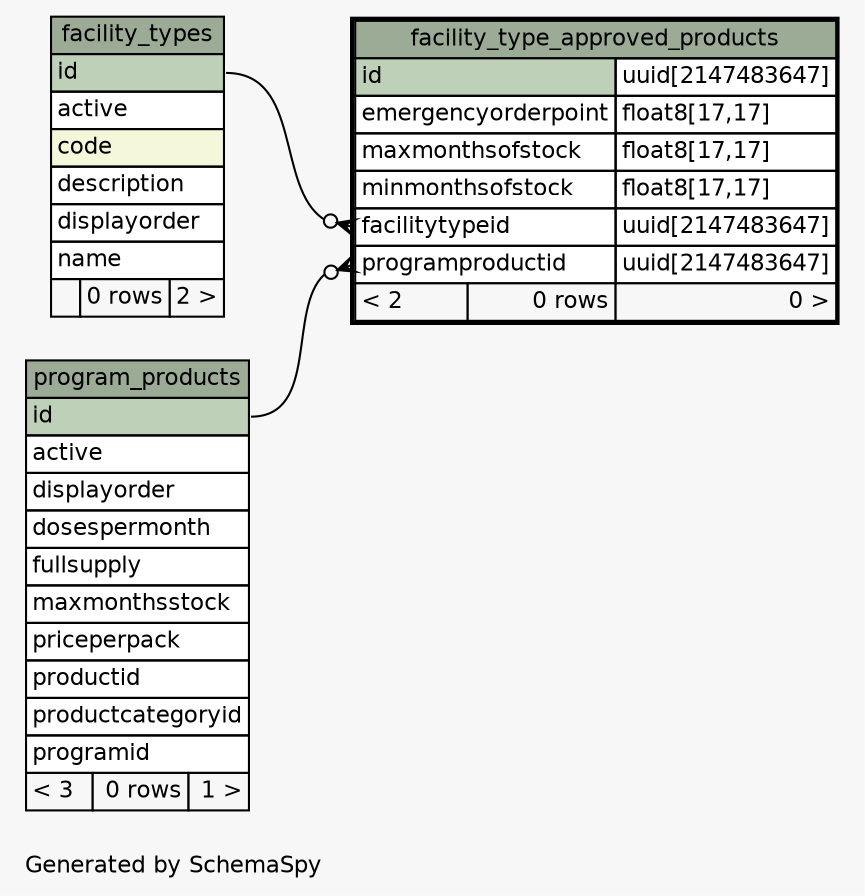 // dot 2.38.0 on Linux 4.1.17-22.30.amzn1.x86_64
// SchemaSpy rev 590
digraph "oneDegreeRelationshipsDiagram" {
  graph [
    rankdir="RL"
    bgcolor="#f7f7f7"
    label="\nGenerated by SchemaSpy"
    labeljust="l"
    nodesep="0.18"
    ranksep="0.46"
    fontname="Helvetica"
    fontsize="11"
  ];
  node [
    fontname="Helvetica"
    fontsize="11"
    shape="plaintext"
  ];
  edge [
    arrowsize="0.8"
  ];
  "facility_type_approved_products":"facilitytypeid":w -> "facility_types":"id":e [arrowhead=none dir=back arrowtail=crowodot];
  "facility_type_approved_products":"programproductid":w -> "program_products":"id":e [arrowhead=none dir=back arrowtail=crowodot];
  "facility_type_approved_products" [
    label=<
    <TABLE BORDER="2" CELLBORDER="1" CELLSPACING="0" BGCOLOR="#ffffff">
      <TR><TD COLSPAN="3" BGCOLOR="#9bab96" ALIGN="CENTER">facility_type_approved_products</TD></TR>
      <TR><TD PORT="id" COLSPAN="2" BGCOLOR="#bed1b8" ALIGN="LEFT">id</TD><TD PORT="id.type" ALIGN="LEFT">uuid[2147483647]</TD></TR>
      <TR><TD PORT="emergencyorderpoint" COLSPAN="2" ALIGN="LEFT">emergencyorderpoint</TD><TD PORT="emergencyorderpoint.type" ALIGN="LEFT">float8[17,17]</TD></TR>
      <TR><TD PORT="maxmonthsofstock" COLSPAN="2" ALIGN="LEFT">maxmonthsofstock</TD><TD PORT="maxmonthsofstock.type" ALIGN="LEFT">float8[17,17]</TD></TR>
      <TR><TD PORT="minmonthsofstock" COLSPAN="2" ALIGN="LEFT">minmonthsofstock</TD><TD PORT="minmonthsofstock.type" ALIGN="LEFT">float8[17,17]</TD></TR>
      <TR><TD PORT="facilitytypeid" COLSPAN="2" ALIGN="LEFT">facilitytypeid</TD><TD PORT="facilitytypeid.type" ALIGN="LEFT">uuid[2147483647]</TD></TR>
      <TR><TD PORT="programproductid" COLSPAN="2" ALIGN="LEFT">programproductid</TD><TD PORT="programproductid.type" ALIGN="LEFT">uuid[2147483647]</TD></TR>
      <TR><TD ALIGN="LEFT" BGCOLOR="#f7f7f7">&lt; 2</TD><TD ALIGN="RIGHT" BGCOLOR="#f7f7f7">0 rows</TD><TD ALIGN="RIGHT" BGCOLOR="#f7f7f7">0 &gt;</TD></TR>
    </TABLE>>
    URL="facility_type_approved_products.html"
    tooltip="facility_type_approved_products"
  ];
  "facility_types" [
    label=<
    <TABLE BORDER="0" CELLBORDER="1" CELLSPACING="0" BGCOLOR="#ffffff">
      <TR><TD COLSPAN="3" BGCOLOR="#9bab96" ALIGN="CENTER">facility_types</TD></TR>
      <TR><TD PORT="id" COLSPAN="3" BGCOLOR="#bed1b8" ALIGN="LEFT">id</TD></TR>
      <TR><TD PORT="active" COLSPAN="3" ALIGN="LEFT">active</TD></TR>
      <TR><TD PORT="code" COLSPAN="3" BGCOLOR="#f4f7da" ALIGN="LEFT">code</TD></TR>
      <TR><TD PORT="description" COLSPAN="3" ALIGN="LEFT">description</TD></TR>
      <TR><TD PORT="displayorder" COLSPAN="3" ALIGN="LEFT">displayorder</TD></TR>
      <TR><TD PORT="name" COLSPAN="3" ALIGN="LEFT">name</TD></TR>
      <TR><TD ALIGN="LEFT" BGCOLOR="#f7f7f7">  </TD><TD ALIGN="RIGHT" BGCOLOR="#f7f7f7">0 rows</TD><TD ALIGN="RIGHT" BGCOLOR="#f7f7f7">2 &gt;</TD></TR>
    </TABLE>>
    URL="facility_types.html"
    tooltip="facility_types"
  ];
  "program_products" [
    label=<
    <TABLE BORDER="0" CELLBORDER="1" CELLSPACING="0" BGCOLOR="#ffffff">
      <TR><TD COLSPAN="3" BGCOLOR="#9bab96" ALIGN="CENTER">program_products</TD></TR>
      <TR><TD PORT="id" COLSPAN="3" BGCOLOR="#bed1b8" ALIGN="LEFT">id</TD></TR>
      <TR><TD PORT="active" COLSPAN="3" ALIGN="LEFT">active</TD></TR>
      <TR><TD PORT="displayorder" COLSPAN="3" ALIGN="LEFT">displayorder</TD></TR>
      <TR><TD PORT="dosespermonth" COLSPAN="3" ALIGN="LEFT">dosespermonth</TD></TR>
      <TR><TD PORT="fullsupply" COLSPAN="3" ALIGN="LEFT">fullsupply</TD></TR>
      <TR><TD PORT="maxmonthsstock" COLSPAN="3" ALIGN="LEFT">maxmonthsstock</TD></TR>
      <TR><TD PORT="priceperpack" COLSPAN="3" ALIGN="LEFT">priceperpack</TD></TR>
      <TR><TD PORT="productid" COLSPAN="3" ALIGN="LEFT">productid</TD></TR>
      <TR><TD PORT="productcategoryid" COLSPAN="3" ALIGN="LEFT">productcategoryid</TD></TR>
      <TR><TD PORT="programid" COLSPAN="3" ALIGN="LEFT">programid</TD></TR>
      <TR><TD ALIGN="LEFT" BGCOLOR="#f7f7f7">&lt; 3</TD><TD ALIGN="RIGHT" BGCOLOR="#f7f7f7">0 rows</TD><TD ALIGN="RIGHT" BGCOLOR="#f7f7f7">1 &gt;</TD></TR>
    </TABLE>>
    URL="program_products.html"
    tooltip="program_products"
  ];
}
